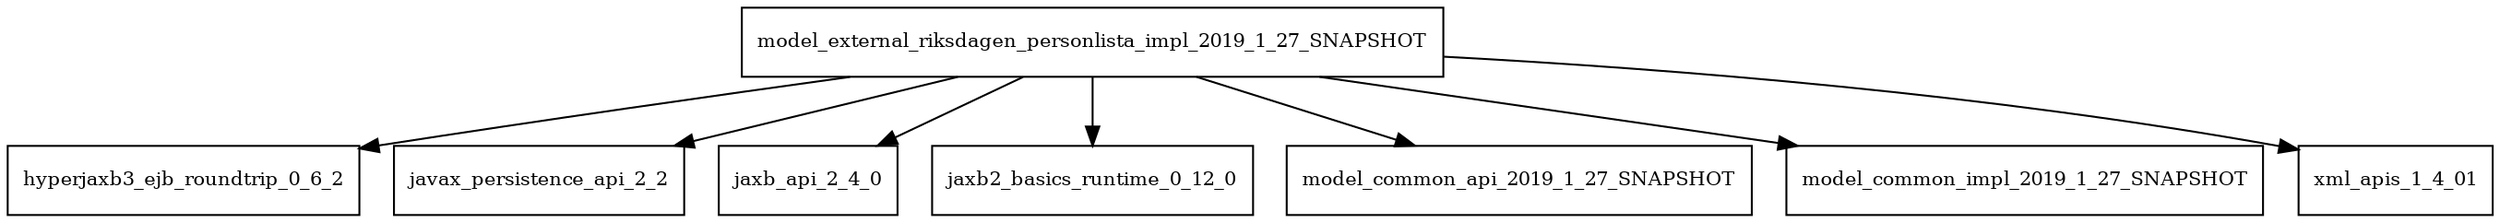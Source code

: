 digraph model_external_riksdagen_personlista_impl_2019_1_27_SNAPSHOT_dependencies {
  node [shape = box, fontsize=10.0];
  model_external_riksdagen_personlista_impl_2019_1_27_SNAPSHOT -> hyperjaxb3_ejb_roundtrip_0_6_2;
  model_external_riksdagen_personlista_impl_2019_1_27_SNAPSHOT -> javax_persistence_api_2_2;
  model_external_riksdagen_personlista_impl_2019_1_27_SNAPSHOT -> jaxb_api_2_4_0;
  model_external_riksdagen_personlista_impl_2019_1_27_SNAPSHOT -> jaxb2_basics_runtime_0_12_0;
  model_external_riksdagen_personlista_impl_2019_1_27_SNAPSHOT -> model_common_api_2019_1_27_SNAPSHOT;
  model_external_riksdagen_personlista_impl_2019_1_27_SNAPSHOT -> model_common_impl_2019_1_27_SNAPSHOT;
  model_external_riksdagen_personlista_impl_2019_1_27_SNAPSHOT -> xml_apis_1_4_01;
}
